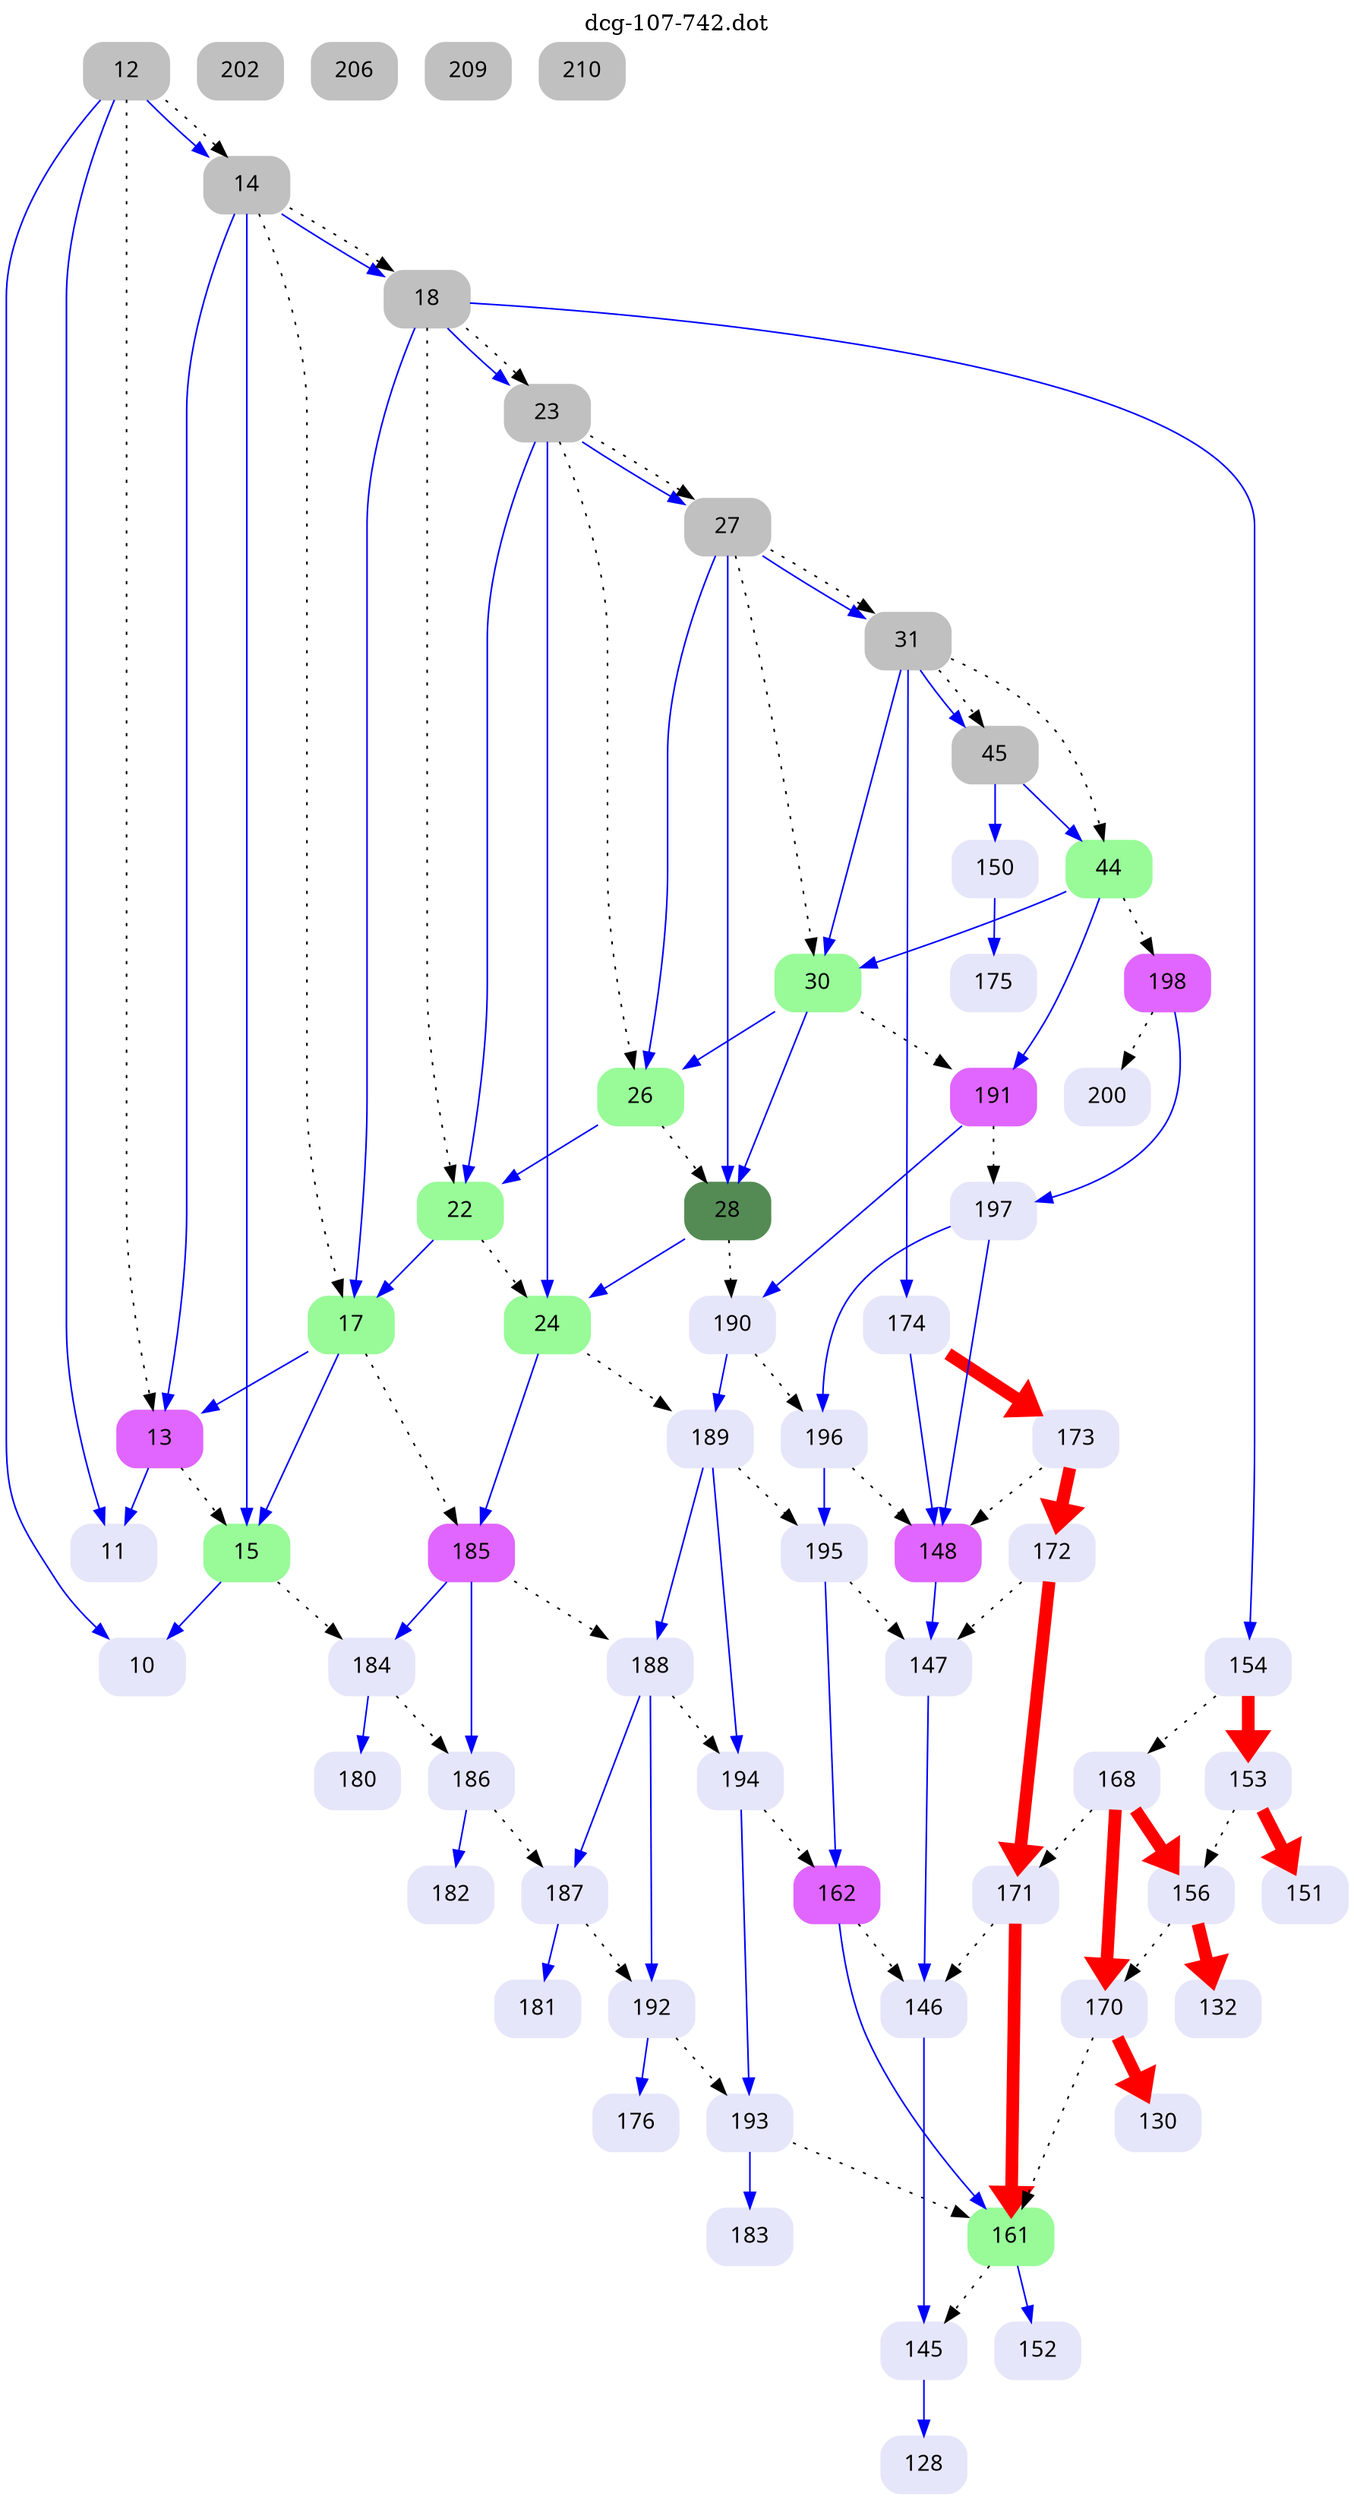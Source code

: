 digraph dcg_107 {
  labelloc="t";
  label="dcg-107-742.dot";
  node [fontname="sans-serif"];
  node [shape=box style="rounded,filled"];
  n12 [label="12" color=grey];
  n12 -> n11 [color=blue penwidth=1];
  n12 -> n10 [color=blue penwidth=1];
  n12 -> n14 [color=blue penwidth=1];
  n12 -> n13 [style=dotted,label=""];
  n12 -> n14 [style=dotted,label=""];
  n14 [label="14" color=grey];
  n14 -> n13 [color=blue penwidth=1];
  n14 -> n15 [color=blue penwidth=1];
  n14 -> n18 [color=blue penwidth=1];
  n14 -> n17 [style=dotted,label=""];
  n14 -> n18 [style=dotted,label=""];
  n18 [label="18" color=grey];
  n18 -> n17 [color=blue penwidth=1];
  n18 -> n154 [color=blue penwidth=1];
  n18 -> n23 [color=blue penwidth=1];
  n18 -> n22 [style=dotted,label=""];
  n18 -> n23 [style=dotted,label=""];
  n23 [label="23" color=grey];
  n23 -> n22 [color=blue penwidth=1];
  n23 -> n24 [color=blue penwidth=1];
  n23 -> n27 [color=blue penwidth=1];
  n23 -> n26 [style=dotted,label=""];
  n23 -> n27 [style=dotted,label=""];
  n27 [label="27" color=grey];
  n27 -> n26 [color=blue penwidth=1];
  n27 -> n28 [color=blue penwidth=1];
  n27 -> n31 [color=blue penwidth=1];
  n27 -> n30 [style=dotted,label=""];
  n27 -> n31 [style=dotted,label=""];
  n31 [label="31" color=grey];
  n31 -> n30 [color=blue penwidth=1];
  n31 -> n174 [color=blue penwidth=1];
  n31 -> n45 [color=blue penwidth=1];
  n31 -> n44 [style=dotted,label=""];
  n31 -> n45 [style=dotted,label=""];
  n45 [label="45" color=grey];
  n45 -> n44 [color=blue penwidth=1];
  n45 -> n150 [color=blue penwidth=1];
  n150 [label="150" color=lavender];
  n150 -> n175 [color=blue penwidth=1];
  n175 [label="175" color=lavender];
  n44 [label="44" color=palegreen];
  n44 -> n30 [color=blue penwidth=1];
  n44 -> n191 [color=blue penwidth=1];
  n44 -> n198 [style=dotted,label=""];
  n191 [label="191" color=mediumorchid1];
  n191 -> n190 [color=blue penwidth=1];
  n191 -> n197 [style=dotted,label=""];
  n190 [label="190" color=lavender];
  n190 -> n189 [color=blue penwidth=1];
  n190 -> n196 [style=dotted,label=""];
  n189 [label="189" color=lavender];
  n189 -> n188 [color=blue penwidth=1];
  n189 -> n194 [color=blue penwidth=1];
  n189 -> n195 [style=dotted,label=""];
  n194 [label="194" color=lavender];
  n194 -> n193 [color=blue penwidth=1];
  n194 -> n162 [style=dotted,label=""];
  n193 [label="193" color=lavender];
  n193 -> n183 [color=blue penwidth=1];
  n193 -> n161 [style=dotted,label=""];
  n183 [label="183" color=lavender];
  n161 [label="161" color=palegreen];
  n161 -> n152 [color=blue penwidth=1];
  n161 -> n145 [style=dotted,label=""];
  n152 [label="152" color=lavender];
  n145 [label="145" color=lavender];
  n145 -> n128 [color=blue penwidth=1];
  n128 [label="128" color=lavender];
  n162 [label="162" color=mediumorchid1];
  n162 -> n161 [color=blue penwidth=1];
  n162 -> n146 [style=dotted,label=""];
  n146 [label="146" color=lavender];
  n146 -> n145 [color=blue penwidth=1];
  n188 [label="188" color=lavender];
  n188 -> n187 [color=blue penwidth=1];
  n188 -> n192 [color=blue penwidth=1];
  n188 -> n194 [style=dotted,label=""];
  n192 [label="192" color=lavender];
  n192 -> n176 [color=blue penwidth=1];
  n192 -> n193 [style=dotted,label=""];
  n176 [label="176" color=lavender];
  n187 [label="187" color=lavender];
  n187 -> n181 [color=blue penwidth=1];
  n187 -> n192 [style=dotted,label=""];
  n181 [label="181" color=lavender];
  n195 [label="195" color=lavender];
  n195 -> n162 [color=blue penwidth=1];
  n195 -> n147 [style=dotted,label=""];
  n147 [label="147" color=lavender];
  n147 -> n146 [color=blue penwidth=1];
  n196 [label="196" color=lavender];
  n196 -> n195 [color=blue penwidth=1];
  n196 -> n148 [style=dotted,label=""];
  n148 [label="148" color=mediumorchid1];
  n148 -> n147 [color=blue penwidth=1];
  n197 [label="197" color=lavender];
  n197 -> n196 [color=blue penwidth=1];
  n197 -> n148 [color=blue penwidth=1];
  n30 [label="30" color=palegreen];
  n30 -> n26 [color=blue penwidth=1];
  n30 -> n28 [color=blue penwidth=1];
  n30 -> n191 [style=dotted,label=""];
  n28 [label="28" color=palegreen4];
  n28 -> n24 [color=blue penwidth=1];
  n28 -> n190 [style=dotted,label=""];
  n24 [label="24" color=palegreen];
  n24 -> n185 [color=blue penwidth=1];
  n24 -> n189 [style=dotted,label=""];
  n185 [label="185" color=mediumorchid1];
  n185 -> n184 [color=blue penwidth=1];
  n185 -> n186 [color=blue penwidth=1];
  n185 -> n188 [style=dotted,label=""];
  n186 [label="186" color=lavender];
  n186 -> n182 [color=blue penwidth=1];
  n186 -> n187 [style=dotted,label=""];
  n182 [label="182" color=lavender];
  n184 [label="184" color=lavender];
  n184 -> n180 [color=blue penwidth=1];
  n184 -> n186 [style=dotted,label=""];
  n180 [label="180" color=lavender];
  n26 [label="26" color=palegreen];
  n26 -> n22 [color=blue penwidth=1];
  n26 -> n28 [style=dotted,label=""];
  n22 [label="22" color=palegreen];
  n22 -> n17 [color=blue penwidth=1];
  n22 -> n24 [style=dotted,label=""];
  n17 [label="17" color=palegreen];
  n17 -> n13 [color=blue penwidth=1];
  n17 -> n15 [color=blue penwidth=1];
  n17 -> n185 [style=dotted,label=""];
  n15 [label="15" color=palegreen];
  n15 -> n10 [color=blue penwidth=1];
  n15 -> n184 [style=dotted,label=""];
  n10 [label="10" color=lavender];
  n13 [label="13" color=mediumorchid1];
  n13 -> n11 [color=blue penwidth=1];
  n13 -> n15 [style=dotted,label=""];
  n11 [label="11" color=lavender];
  n198 [label="198" color=mediumorchid1];
  n198 -> n197 [color=blue penwidth=1];
  n198 -> n200 [style=dotted,label=""];
  n200 [label="200" color=lavender];
  n174 [label="174" color=lavender];
  n174 -> n173 [color=red penwidth=8];
  n174 -> n148 [color=blue penwidth=1];
  n173 [label="173" color=lavender];
  n173 -> n172 [color=red penwidth=8];
  n173 -> n148 [style=dotted,label=""];
  n172 [label="172" color=lavender];
  n172 -> n171 [color=red penwidth=8];
  n172 -> n147 [style=dotted,label=""];
  n171 [label="171" color=lavender];
  n171 -> n161 [color=red penwidth=8];
  n171 -> n146 [style=dotted,label=""];
  n154 [label="154" color=lavender];
  n154 -> n153 [color=red penwidth=8];
  n154 -> n168 [style=dotted,label=""];
  n153 [label="153" color=lavender];
  n153 -> n151 [color=red penwidth=8];
  n153 -> n156 [style=dotted,label=""];
  n151 [label="151" color=lavender];
  n156 [label="156" color=lavender];
  n156 -> n132 [color=red penwidth=8];
  n156 -> n170 [style=dotted,label=""];
  n132 [label="132" color=lavender];
  n170 [label="170" color=lavender];
  n170 -> n130 [color=red penwidth=8];
  n170 -> n161 [style=dotted,label=""];
  n130 [label="130" color=lavender];
  n168 [label="168" color=lavender];
  n168 -> n156 [color=red penwidth=8];
  n168 -> n170 [color=red penwidth=8];
  n168 -> n171 [style=dotted,label=""];
  n202 [label="202" color=grey];
  n206 [label="206" color=grey];
  n209 [label="209" color=grey];
  n210 [label="210" color=grey];
}
